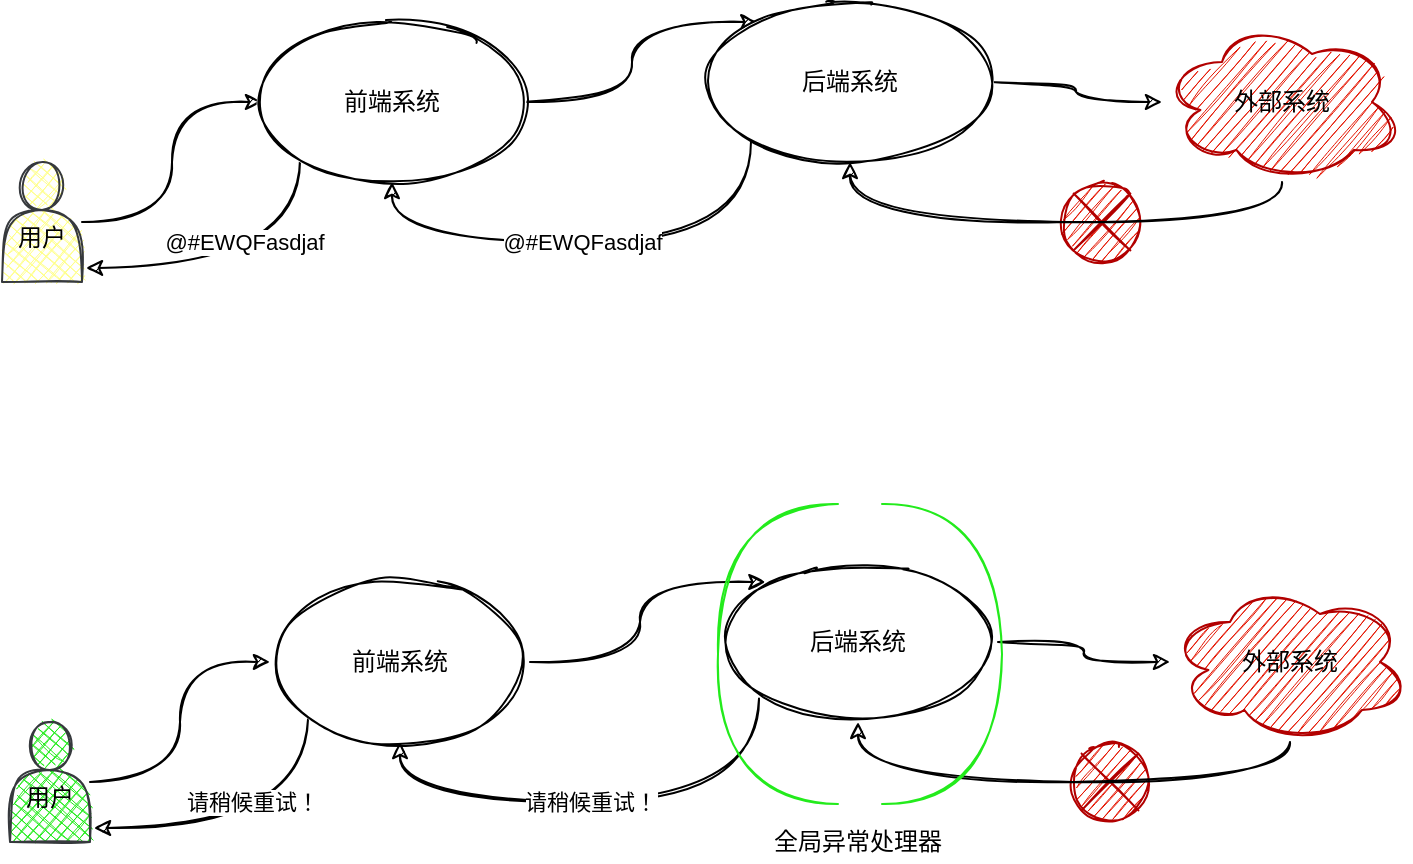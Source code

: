 <mxfile version="15.2.5" type="github">
  <diagram id="lTaP7X6oet1jooY2lekY" name="Page-1">
    <mxGraphModel dx="1422" dy="762" grid="1" gridSize="10" guides="1" tooltips="1" connect="1" arrows="1" fold="1" page="1" pageScale="1" pageWidth="827" pageHeight="1169" math="0" shadow="0">
      <root>
        <mxCell id="0" />
        <mxCell id="1" parent="0" />
        <mxCell id="7o-4taGeAvhA_SMmyOPs-5" value="" style="edgeStyle=orthogonalEdgeStyle;rounded=0;orthogonalLoop=1;jettySize=auto;html=1;sketch=1;curved=1;" parent="1" source="7o-4taGeAvhA_SMmyOPs-1" target="7o-4taGeAvhA_SMmyOPs-4" edge="1">
          <mxGeometry relative="1" as="geometry" />
        </mxCell>
        <mxCell id="7o-4taGeAvhA_SMmyOPs-1" value="&lt;br&gt;用户" style="shape=actor;whiteSpace=wrap;html=1;sketch=1;fillColor=#ffff88;strokeColor=#36393d;fillStyle=cross-hatch;" parent="1" vertex="1">
          <mxGeometry x="60" y="270" width="40" height="60" as="geometry" />
        </mxCell>
        <mxCell id="dt_0pOurRfW91HyVNlhH-4" style="edgeStyle=orthogonalEdgeStyle;rounded=0;sketch=1;orthogonalLoop=1;jettySize=auto;html=1;curved=1;endArrow=classic;endFill=1;" parent="1" source="7o-4taGeAvhA_SMmyOPs-4" target="dt_0pOurRfW91HyVNlhH-2" edge="1">
          <mxGeometry relative="1" as="geometry">
            <mxPoint x="410" y="220" as="targetPoint" />
            <Array as="points">
              <mxPoint x="375" y="240" />
              <mxPoint x="375" y="200" />
            </Array>
          </mxGeometry>
        </mxCell>
        <mxCell id="IPJyr6EpF58ETLBAMNKB-5" style="edgeStyle=elbowEdgeStyle;curved=1;sketch=1;orthogonalLoop=1;jettySize=auto;elbow=vertical;html=1;exitX=0;exitY=1;exitDx=0;exitDy=0;entryX=1.05;entryY=0.883;entryDx=0;entryDy=0;entryPerimeter=0;endArrow=classic;endFill=1;" edge="1" parent="1" source="7o-4taGeAvhA_SMmyOPs-4" target="7o-4taGeAvhA_SMmyOPs-1">
          <mxGeometry relative="1" as="geometry">
            <Array as="points">
              <mxPoint x="170" y="323" />
            </Array>
          </mxGeometry>
        </mxCell>
        <mxCell id="IPJyr6EpF58ETLBAMNKB-9" value="@#EWQFasdjaf" style="edgeLabel;html=1;align=center;verticalAlign=middle;resizable=0;points=[];" vertex="1" connectable="0" parent="IPJyr6EpF58ETLBAMNKB-5">
          <mxGeometry x="0.208" y="-10" relative="1" as="geometry">
            <mxPoint x="14" y="-3" as="offset" />
          </mxGeometry>
        </mxCell>
        <mxCell id="7o-4taGeAvhA_SMmyOPs-4" value="前端系统" style="ellipse;whiteSpace=wrap;html=1;sketch=1;" parent="1" vertex="1">
          <mxGeometry x="190" y="200" width="130" height="80" as="geometry" />
        </mxCell>
        <mxCell id="7o-4taGeAvhA_SMmyOPs-11" value="" style="shape=sumEllipse;perimeter=ellipsePerimeter;whiteSpace=wrap;html=1;backgroundOutline=1;sketch=1;fillColor=#e51400;strokeColor=#B20000;fontColor=#ffffff;" parent="1" vertex="1">
          <mxGeometry x="590" y="280" width="40" height="40" as="geometry" />
        </mxCell>
        <mxCell id="dt_0pOurRfW91HyVNlhH-6" style="edgeStyle=orthogonalEdgeStyle;curved=1;rounded=0;sketch=1;orthogonalLoop=1;jettySize=auto;html=1;exitX=1;exitY=0.5;exitDx=0;exitDy=0;endArrow=classic;endFill=1;" parent="1" source="dt_0pOurRfW91HyVNlhH-2" target="dt_0pOurRfW91HyVNlhH-3" edge="1">
          <mxGeometry relative="1" as="geometry" />
        </mxCell>
        <mxCell id="IPJyr6EpF58ETLBAMNKB-4" style="edgeStyle=elbowEdgeStyle;curved=1;sketch=1;orthogonalLoop=1;jettySize=auto;elbow=vertical;html=1;exitX=0;exitY=1;exitDx=0;exitDy=0;entryX=0.5;entryY=1;entryDx=0;entryDy=0;endArrow=classic;endFill=1;" edge="1" parent="1" source="dt_0pOurRfW91HyVNlhH-2" target="7o-4taGeAvhA_SMmyOPs-4">
          <mxGeometry relative="1" as="geometry">
            <Array as="points">
              <mxPoint x="350" y="310" />
            </Array>
          </mxGeometry>
        </mxCell>
        <mxCell id="IPJyr6EpF58ETLBAMNKB-6" value="@#EWQFasdjaf" style="edgeLabel;html=1;align=center;verticalAlign=middle;resizable=0;points=[];" vertex="1" connectable="0" parent="IPJyr6EpF58ETLBAMNKB-4">
          <mxGeometry x="-0.11" y="1" relative="1" as="geometry">
            <mxPoint x="-20" y="-1" as="offset" />
          </mxGeometry>
        </mxCell>
        <mxCell id="dt_0pOurRfW91HyVNlhH-2" value="后端系统" style="ellipse;whiteSpace=wrap;html=1;sketch=1;" parent="1" vertex="1">
          <mxGeometry x="414" y="190" width="140" height="80" as="geometry" />
        </mxCell>
        <mxCell id="IPJyr6EpF58ETLBAMNKB-3" style="edgeStyle=elbowEdgeStyle;sketch=1;orthogonalLoop=1;jettySize=auto;html=1;endArrow=classic;endFill=1;elbow=vertical;entryX=0.5;entryY=1;entryDx=0;entryDy=0;curved=1;" edge="1" parent="1" source="dt_0pOurRfW91HyVNlhH-3" target="dt_0pOurRfW91HyVNlhH-2">
          <mxGeometry relative="1" as="geometry">
            <mxPoint x="500" y="350" as="targetPoint" />
            <Array as="points">
              <mxPoint x="590" y="300" />
              <mxPoint x="562" y="350" />
            </Array>
          </mxGeometry>
        </mxCell>
        <mxCell id="dt_0pOurRfW91HyVNlhH-3" value="&lt;font color=&quot;#000000&quot;&gt;外部系统&lt;/font&gt;" style="ellipse;shape=cloud;whiteSpace=wrap;html=1;sketch=1;fillColor=#e51400;strokeColor=#B20000;fontColor=#ffffff;" parent="1" vertex="1">
          <mxGeometry x="640" y="200" width="120" height="80" as="geometry" />
        </mxCell>
        <mxCell id="IPJyr6EpF58ETLBAMNKB-12" value="" style="edgeStyle=orthogonalEdgeStyle;rounded=0;orthogonalLoop=1;jettySize=auto;html=1;sketch=1;curved=1;" edge="1" parent="1" source="IPJyr6EpF58ETLBAMNKB-13" target="IPJyr6EpF58ETLBAMNKB-17">
          <mxGeometry relative="1" as="geometry" />
        </mxCell>
        <mxCell id="IPJyr6EpF58ETLBAMNKB-13" value="&lt;br&gt;用户" style="shape=actor;whiteSpace=wrap;html=1;sketch=1;fillColor=#23EB1C;strokeColor=#36393d;fillStyle=cross-hatch;" vertex="1" parent="1">
          <mxGeometry x="64" y="550" width="40" height="60" as="geometry" />
        </mxCell>
        <mxCell id="IPJyr6EpF58ETLBAMNKB-14" style="edgeStyle=orthogonalEdgeStyle;rounded=0;sketch=1;orthogonalLoop=1;jettySize=auto;html=1;curved=1;endArrow=classic;endFill=1;" edge="1" parent="1" source="IPJyr6EpF58ETLBAMNKB-17" target="IPJyr6EpF58ETLBAMNKB-22">
          <mxGeometry relative="1" as="geometry">
            <mxPoint x="414" y="500" as="targetPoint" />
            <Array as="points">
              <mxPoint x="379" y="520" />
              <mxPoint x="379" y="480" />
            </Array>
          </mxGeometry>
        </mxCell>
        <mxCell id="IPJyr6EpF58ETLBAMNKB-15" style="edgeStyle=elbowEdgeStyle;curved=1;sketch=1;orthogonalLoop=1;jettySize=auto;elbow=vertical;html=1;exitX=0;exitY=1;exitDx=0;exitDy=0;entryX=1.05;entryY=0.883;entryDx=0;entryDy=0;entryPerimeter=0;endArrow=classic;endFill=1;" edge="1" parent="1" source="IPJyr6EpF58ETLBAMNKB-17" target="IPJyr6EpF58ETLBAMNKB-13">
          <mxGeometry relative="1" as="geometry">
            <Array as="points">
              <mxPoint x="174" y="603" />
            </Array>
          </mxGeometry>
        </mxCell>
        <mxCell id="IPJyr6EpF58ETLBAMNKB-16" value="请稍候重试！" style="edgeLabel;html=1;align=center;verticalAlign=middle;resizable=0;points=[];" vertex="1" connectable="0" parent="IPJyr6EpF58ETLBAMNKB-15">
          <mxGeometry x="0.208" y="-10" relative="1" as="geometry">
            <mxPoint x="14" y="-3" as="offset" />
          </mxGeometry>
        </mxCell>
        <mxCell id="IPJyr6EpF58ETLBAMNKB-17" value="前端系统" style="ellipse;whiteSpace=wrap;html=1;sketch=1;" vertex="1" parent="1">
          <mxGeometry x="194" y="480" width="130" height="80" as="geometry" />
        </mxCell>
        <mxCell id="IPJyr6EpF58ETLBAMNKB-18" value="" style="shape=sumEllipse;perimeter=ellipsePerimeter;whiteSpace=wrap;html=1;backgroundOutline=1;sketch=1;fillColor=#e51400;strokeColor=#B20000;fontColor=#ffffff;" vertex="1" parent="1">
          <mxGeometry x="594" y="560" width="40" height="40" as="geometry" />
        </mxCell>
        <mxCell id="IPJyr6EpF58ETLBAMNKB-19" style="edgeStyle=orthogonalEdgeStyle;curved=1;rounded=0;sketch=1;orthogonalLoop=1;jettySize=auto;html=1;exitX=1;exitY=0.5;exitDx=0;exitDy=0;endArrow=classic;endFill=1;" edge="1" parent="1" source="IPJyr6EpF58ETLBAMNKB-22" target="IPJyr6EpF58ETLBAMNKB-24">
          <mxGeometry relative="1" as="geometry" />
        </mxCell>
        <mxCell id="IPJyr6EpF58ETLBAMNKB-20" style="edgeStyle=elbowEdgeStyle;curved=1;sketch=1;orthogonalLoop=1;jettySize=auto;elbow=vertical;html=1;exitX=0;exitY=1;exitDx=0;exitDy=0;entryX=0.5;entryY=1;entryDx=0;entryDy=0;endArrow=classic;endFill=1;" edge="1" parent="1" source="IPJyr6EpF58ETLBAMNKB-22" target="IPJyr6EpF58ETLBAMNKB-17">
          <mxGeometry relative="1" as="geometry">
            <Array as="points">
              <mxPoint x="354" y="590" />
            </Array>
          </mxGeometry>
        </mxCell>
        <mxCell id="IPJyr6EpF58ETLBAMNKB-21" value="请稍候重试！" style="edgeLabel;html=1;align=center;verticalAlign=middle;resizable=0;points=[];" vertex="1" connectable="0" parent="IPJyr6EpF58ETLBAMNKB-20">
          <mxGeometry x="-0.11" y="1" relative="1" as="geometry">
            <mxPoint x="-20" y="-1" as="offset" />
          </mxGeometry>
        </mxCell>
        <mxCell id="IPJyr6EpF58ETLBAMNKB-22" value="后端系统" style="ellipse;whiteSpace=wrap;html=1;sketch=1;" vertex="1" parent="1">
          <mxGeometry x="418" y="470" width="140" height="80" as="geometry" />
        </mxCell>
        <mxCell id="IPJyr6EpF58ETLBAMNKB-23" style="edgeStyle=elbowEdgeStyle;sketch=1;orthogonalLoop=1;jettySize=auto;html=1;endArrow=classic;endFill=1;elbow=vertical;entryX=0.5;entryY=1;entryDx=0;entryDy=0;curved=1;" edge="1" parent="1" source="IPJyr6EpF58ETLBAMNKB-24" target="IPJyr6EpF58ETLBAMNKB-22">
          <mxGeometry relative="1" as="geometry">
            <mxPoint x="504" y="630" as="targetPoint" />
            <Array as="points">
              <mxPoint x="594" y="580" />
              <mxPoint x="566" y="630" />
            </Array>
          </mxGeometry>
        </mxCell>
        <mxCell id="IPJyr6EpF58ETLBAMNKB-24" value="&lt;font color=&quot;#000000&quot;&gt;外部系统&lt;/font&gt;" style="ellipse;shape=cloud;whiteSpace=wrap;html=1;sketch=1;fillColor=#e51400;strokeColor=#B20000;fontColor=#ffffff;" vertex="1" parent="1">
          <mxGeometry x="644" y="480" width="120" height="80" as="geometry" />
        </mxCell>
        <mxCell id="IPJyr6EpF58ETLBAMNKB-25" value="" style="shape=requiredInterface;html=1;verticalLabelPosition=bottom;sketch=1;fillColor=#23EB1C;gradientDirection=south;direction=east;strokeColor=#23EB1C;" vertex="1" parent="1">
          <mxGeometry x="500" y="441" width="60" height="150" as="geometry" />
        </mxCell>
        <mxCell id="IPJyr6EpF58ETLBAMNKB-26" value="" style="shape=requiredInterface;html=1;verticalLabelPosition=bottom;sketch=1;fillColor=#23EB1C;gradientDirection=south;direction=west;strokeColor=#23EB1C;" vertex="1" parent="1">
          <mxGeometry x="418" y="441" width="60" height="150" as="geometry" />
        </mxCell>
        <mxCell id="IPJyr6EpF58ETLBAMNKB-28" value="全局异常处理器" style="text;html=1;strokeColor=none;fillColor=none;align=center;verticalAlign=middle;whiteSpace=wrap;rounded=0;sketch=1;" vertex="1" parent="1">
          <mxGeometry x="445" y="600" width="86" height="20" as="geometry" />
        </mxCell>
        <mxCell id="IPJyr6EpF58ETLBAMNKB-29" style="edgeStyle=elbowEdgeStyle;curved=1;sketch=1;orthogonalLoop=1;jettySize=auto;elbow=vertical;html=1;exitX=0.5;exitY=0;exitDx=0;exitDy=0;endArrow=classic;endFill=1;" edge="1" parent="1" source="IPJyr6EpF58ETLBAMNKB-28" target="IPJyr6EpF58ETLBAMNKB-28">
          <mxGeometry relative="1" as="geometry" />
        </mxCell>
      </root>
    </mxGraphModel>
  </diagram>
</mxfile>
